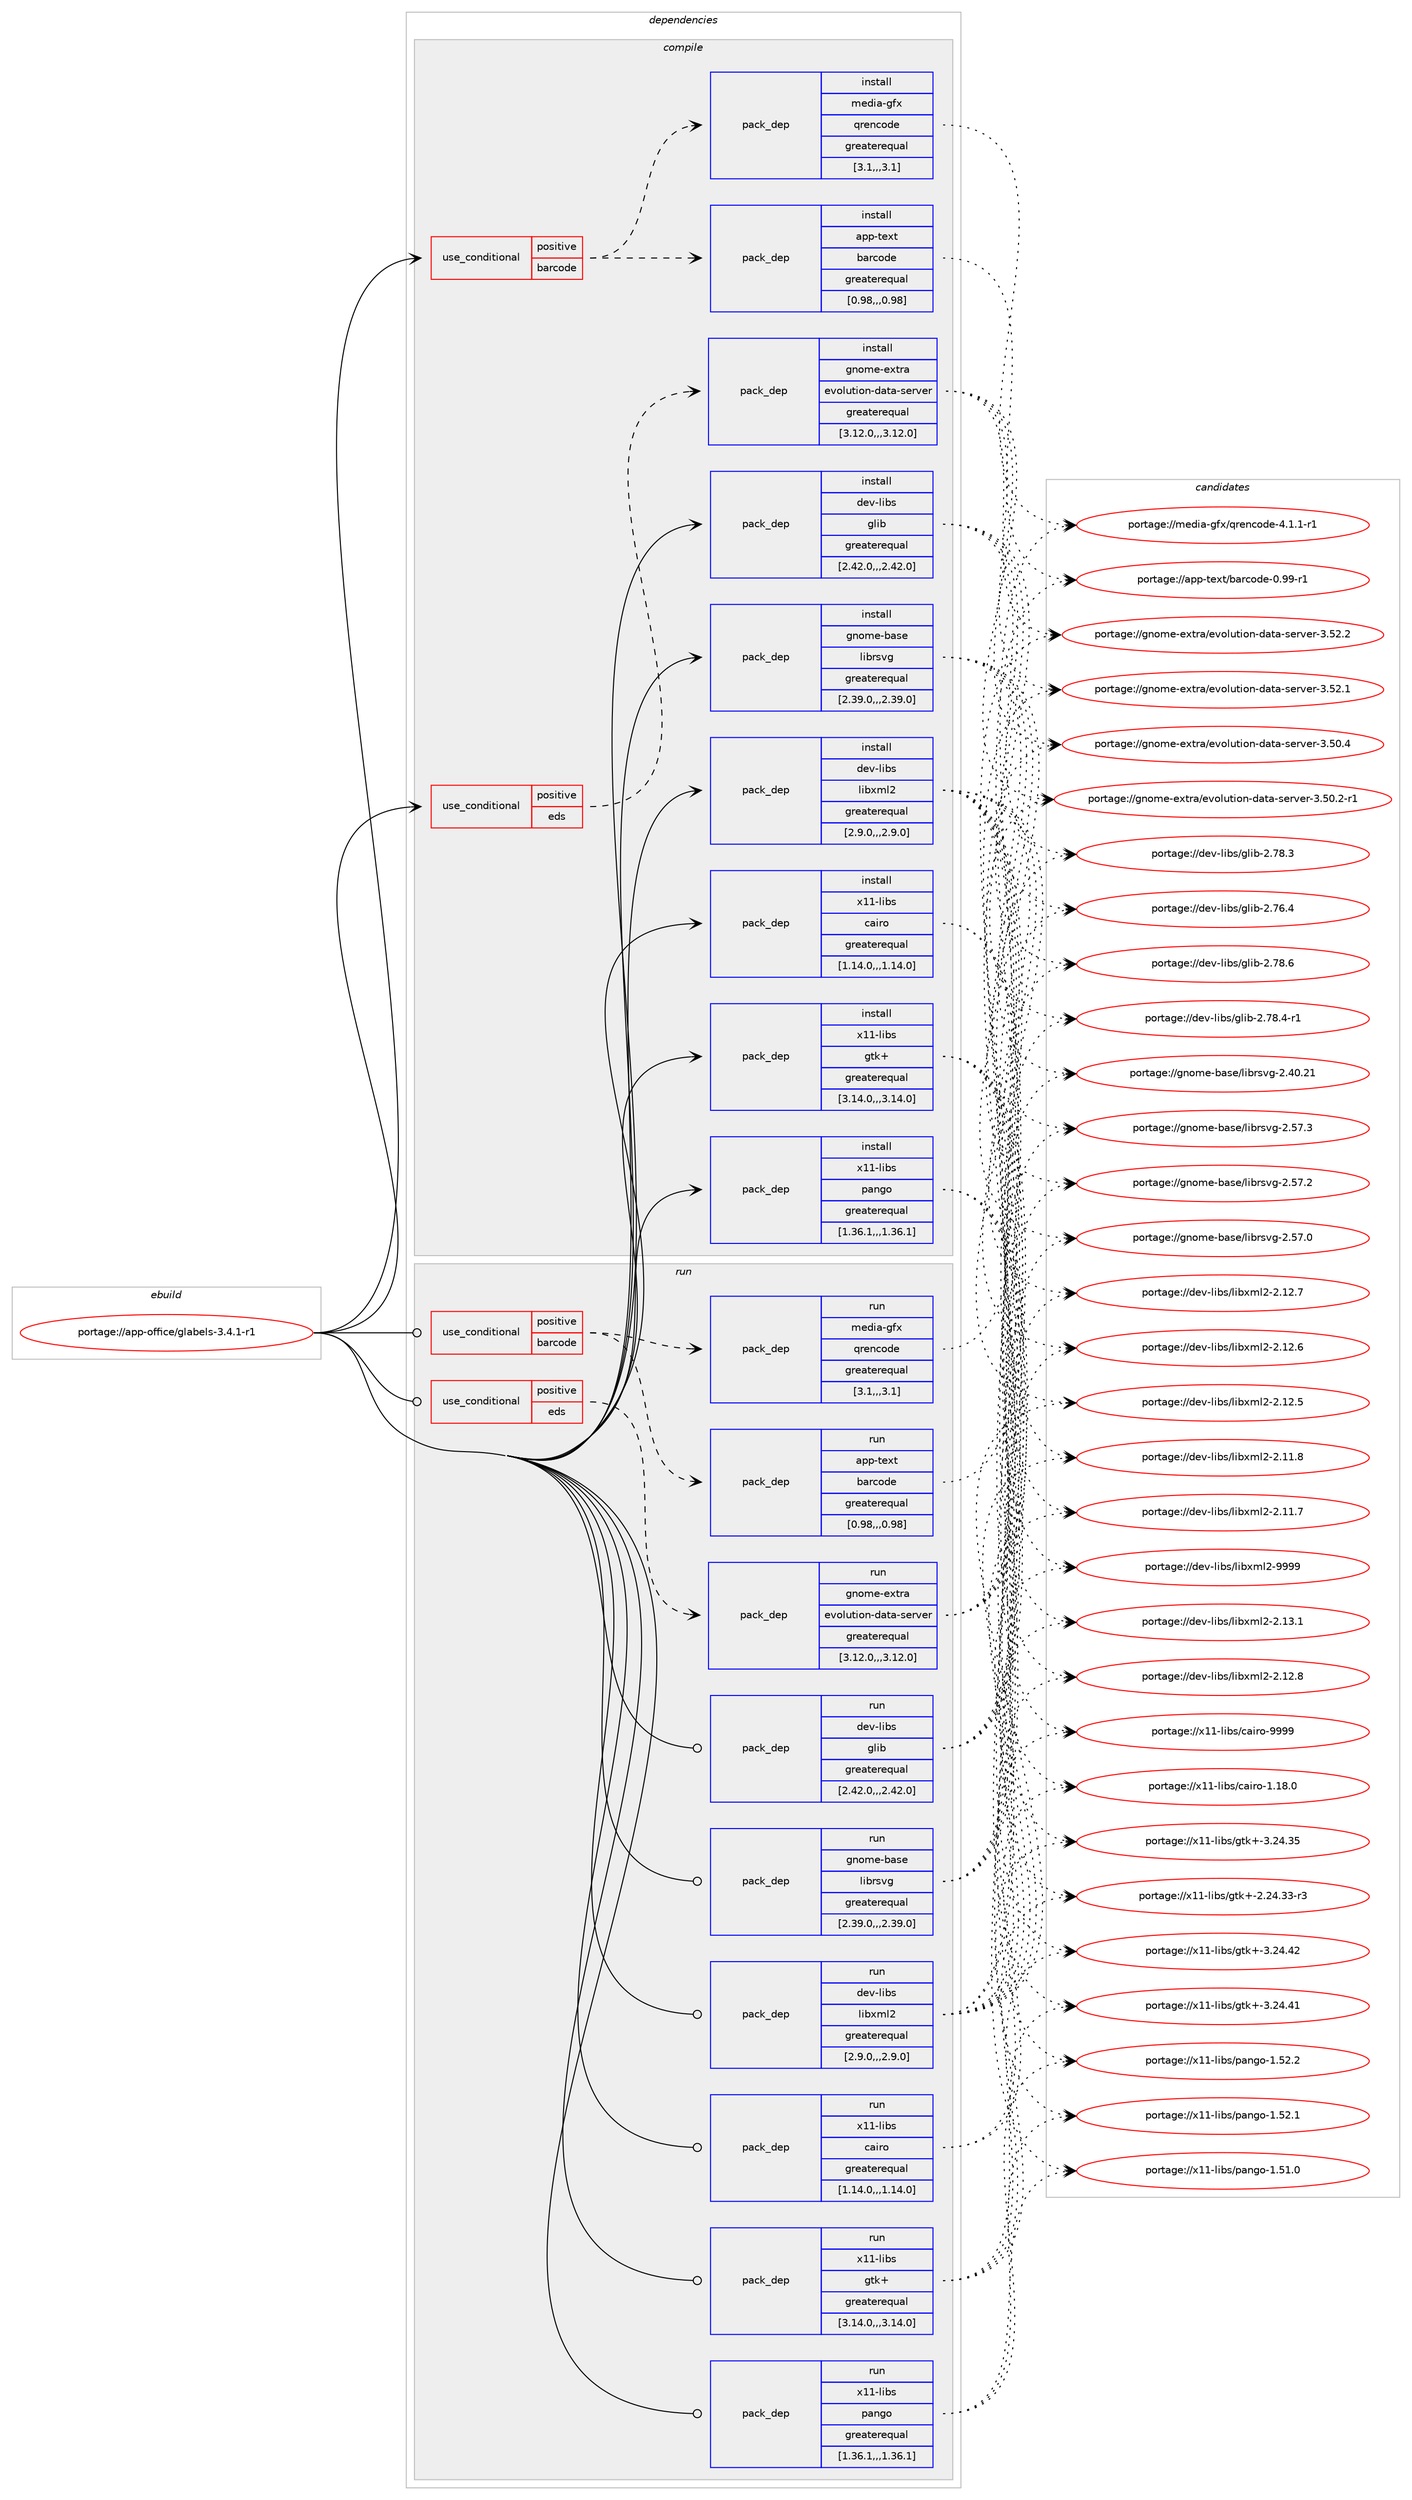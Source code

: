 digraph prolog {

# *************
# Graph options
# *************

newrank=true;
concentrate=true;
compound=true;
graph [rankdir=LR,fontname=Helvetica,fontsize=10,ranksep=1.5];#, ranksep=2.5, nodesep=0.2];
edge  [arrowhead=vee];
node  [fontname=Helvetica,fontsize=10];

# **********
# The ebuild
# **********

subgraph cluster_leftcol {
color=gray;
label=<<i>ebuild</i>>;
id [label="portage://app-office/glabels-3.4.1-r1", color=red, width=4, href="../app-office/glabels-3.4.1-r1.svg"];
}

# ****************
# The dependencies
# ****************

subgraph cluster_midcol {
color=gray;
label=<<i>dependencies</i>>;
subgraph cluster_compile {
fillcolor="#eeeeee";
style=filled;
label=<<i>compile</i>>;
subgraph cond13109 {
dependency45708 [label=<<TABLE BORDER="0" CELLBORDER="1" CELLSPACING="0" CELLPADDING="4"><TR><TD ROWSPAN="3" CELLPADDING="10">use_conditional</TD></TR><TR><TD>positive</TD></TR><TR><TD>barcode</TD></TR></TABLE>>, shape=none, color=red];
subgraph pack32184 {
dependency45709 [label=<<TABLE BORDER="0" CELLBORDER="1" CELLSPACING="0" CELLPADDING="4" WIDTH="220"><TR><TD ROWSPAN="6" CELLPADDING="30">pack_dep</TD></TR><TR><TD WIDTH="110">install</TD></TR><TR><TD>app-text</TD></TR><TR><TD>barcode</TD></TR><TR><TD>greaterequal</TD></TR><TR><TD>[0.98,,,0.98]</TD></TR></TABLE>>, shape=none, color=blue];
}
dependency45708:e -> dependency45709:w [weight=20,style="dashed",arrowhead="vee"];
subgraph pack32185 {
dependency45710 [label=<<TABLE BORDER="0" CELLBORDER="1" CELLSPACING="0" CELLPADDING="4" WIDTH="220"><TR><TD ROWSPAN="6" CELLPADDING="30">pack_dep</TD></TR><TR><TD WIDTH="110">install</TD></TR><TR><TD>media-gfx</TD></TR><TR><TD>qrencode</TD></TR><TR><TD>greaterequal</TD></TR><TR><TD>[3.1,,,3.1]</TD></TR></TABLE>>, shape=none, color=blue];
}
dependency45708:e -> dependency45710:w [weight=20,style="dashed",arrowhead="vee"];
}
id:e -> dependency45708:w [weight=20,style="solid",arrowhead="vee"];
subgraph cond13110 {
dependency45711 [label=<<TABLE BORDER="0" CELLBORDER="1" CELLSPACING="0" CELLPADDING="4"><TR><TD ROWSPAN="3" CELLPADDING="10">use_conditional</TD></TR><TR><TD>positive</TD></TR><TR><TD>eds</TD></TR></TABLE>>, shape=none, color=red];
subgraph pack32186 {
dependency45712 [label=<<TABLE BORDER="0" CELLBORDER="1" CELLSPACING="0" CELLPADDING="4" WIDTH="220"><TR><TD ROWSPAN="6" CELLPADDING="30">pack_dep</TD></TR><TR><TD WIDTH="110">install</TD></TR><TR><TD>gnome-extra</TD></TR><TR><TD>evolution-data-server</TD></TR><TR><TD>greaterequal</TD></TR><TR><TD>[3.12.0,,,3.12.0]</TD></TR></TABLE>>, shape=none, color=blue];
}
dependency45711:e -> dependency45712:w [weight=20,style="dashed",arrowhead="vee"];
}
id:e -> dependency45711:w [weight=20,style="solid",arrowhead="vee"];
subgraph pack32187 {
dependency45713 [label=<<TABLE BORDER="0" CELLBORDER="1" CELLSPACING="0" CELLPADDING="4" WIDTH="220"><TR><TD ROWSPAN="6" CELLPADDING="30">pack_dep</TD></TR><TR><TD WIDTH="110">install</TD></TR><TR><TD>dev-libs</TD></TR><TR><TD>glib</TD></TR><TR><TD>greaterequal</TD></TR><TR><TD>[2.42.0,,,2.42.0]</TD></TR></TABLE>>, shape=none, color=blue];
}
id:e -> dependency45713:w [weight=20,style="solid",arrowhead="vee"];
subgraph pack32188 {
dependency45714 [label=<<TABLE BORDER="0" CELLBORDER="1" CELLSPACING="0" CELLPADDING="4" WIDTH="220"><TR><TD ROWSPAN="6" CELLPADDING="30">pack_dep</TD></TR><TR><TD WIDTH="110">install</TD></TR><TR><TD>dev-libs</TD></TR><TR><TD>libxml2</TD></TR><TR><TD>greaterequal</TD></TR><TR><TD>[2.9.0,,,2.9.0]</TD></TR></TABLE>>, shape=none, color=blue];
}
id:e -> dependency45714:w [weight=20,style="solid",arrowhead="vee"];
subgraph pack32189 {
dependency45715 [label=<<TABLE BORDER="0" CELLBORDER="1" CELLSPACING="0" CELLPADDING="4" WIDTH="220"><TR><TD ROWSPAN="6" CELLPADDING="30">pack_dep</TD></TR><TR><TD WIDTH="110">install</TD></TR><TR><TD>gnome-base</TD></TR><TR><TD>librsvg</TD></TR><TR><TD>greaterequal</TD></TR><TR><TD>[2.39.0,,,2.39.0]</TD></TR></TABLE>>, shape=none, color=blue];
}
id:e -> dependency45715:w [weight=20,style="solid",arrowhead="vee"];
subgraph pack32190 {
dependency45716 [label=<<TABLE BORDER="0" CELLBORDER="1" CELLSPACING="0" CELLPADDING="4" WIDTH="220"><TR><TD ROWSPAN="6" CELLPADDING="30">pack_dep</TD></TR><TR><TD WIDTH="110">install</TD></TR><TR><TD>x11-libs</TD></TR><TR><TD>cairo</TD></TR><TR><TD>greaterequal</TD></TR><TR><TD>[1.14.0,,,1.14.0]</TD></TR></TABLE>>, shape=none, color=blue];
}
id:e -> dependency45716:w [weight=20,style="solid",arrowhead="vee"];
subgraph pack32191 {
dependency45717 [label=<<TABLE BORDER="0" CELLBORDER="1" CELLSPACING="0" CELLPADDING="4" WIDTH="220"><TR><TD ROWSPAN="6" CELLPADDING="30">pack_dep</TD></TR><TR><TD WIDTH="110">install</TD></TR><TR><TD>x11-libs</TD></TR><TR><TD>gtk+</TD></TR><TR><TD>greaterequal</TD></TR><TR><TD>[3.14.0,,,3.14.0]</TD></TR></TABLE>>, shape=none, color=blue];
}
id:e -> dependency45717:w [weight=20,style="solid",arrowhead="vee"];
subgraph pack32192 {
dependency45718 [label=<<TABLE BORDER="0" CELLBORDER="1" CELLSPACING="0" CELLPADDING="4" WIDTH="220"><TR><TD ROWSPAN="6" CELLPADDING="30">pack_dep</TD></TR><TR><TD WIDTH="110">install</TD></TR><TR><TD>x11-libs</TD></TR><TR><TD>pango</TD></TR><TR><TD>greaterequal</TD></TR><TR><TD>[1.36.1,,,1.36.1]</TD></TR></TABLE>>, shape=none, color=blue];
}
id:e -> dependency45718:w [weight=20,style="solid",arrowhead="vee"];
}
subgraph cluster_compileandrun {
fillcolor="#eeeeee";
style=filled;
label=<<i>compile and run</i>>;
}
subgraph cluster_run {
fillcolor="#eeeeee";
style=filled;
label=<<i>run</i>>;
subgraph cond13111 {
dependency45719 [label=<<TABLE BORDER="0" CELLBORDER="1" CELLSPACING="0" CELLPADDING="4"><TR><TD ROWSPAN="3" CELLPADDING="10">use_conditional</TD></TR><TR><TD>positive</TD></TR><TR><TD>barcode</TD></TR></TABLE>>, shape=none, color=red];
subgraph pack32193 {
dependency45720 [label=<<TABLE BORDER="0" CELLBORDER="1" CELLSPACING="0" CELLPADDING="4" WIDTH="220"><TR><TD ROWSPAN="6" CELLPADDING="30">pack_dep</TD></TR><TR><TD WIDTH="110">run</TD></TR><TR><TD>app-text</TD></TR><TR><TD>barcode</TD></TR><TR><TD>greaterequal</TD></TR><TR><TD>[0.98,,,0.98]</TD></TR></TABLE>>, shape=none, color=blue];
}
dependency45719:e -> dependency45720:w [weight=20,style="dashed",arrowhead="vee"];
subgraph pack32194 {
dependency45721 [label=<<TABLE BORDER="0" CELLBORDER="1" CELLSPACING="0" CELLPADDING="4" WIDTH="220"><TR><TD ROWSPAN="6" CELLPADDING="30">pack_dep</TD></TR><TR><TD WIDTH="110">run</TD></TR><TR><TD>media-gfx</TD></TR><TR><TD>qrencode</TD></TR><TR><TD>greaterequal</TD></TR><TR><TD>[3.1,,,3.1]</TD></TR></TABLE>>, shape=none, color=blue];
}
dependency45719:e -> dependency45721:w [weight=20,style="dashed",arrowhead="vee"];
}
id:e -> dependency45719:w [weight=20,style="solid",arrowhead="odot"];
subgraph cond13112 {
dependency45722 [label=<<TABLE BORDER="0" CELLBORDER="1" CELLSPACING="0" CELLPADDING="4"><TR><TD ROWSPAN="3" CELLPADDING="10">use_conditional</TD></TR><TR><TD>positive</TD></TR><TR><TD>eds</TD></TR></TABLE>>, shape=none, color=red];
subgraph pack32195 {
dependency45723 [label=<<TABLE BORDER="0" CELLBORDER="1" CELLSPACING="0" CELLPADDING="4" WIDTH="220"><TR><TD ROWSPAN="6" CELLPADDING="30">pack_dep</TD></TR><TR><TD WIDTH="110">run</TD></TR><TR><TD>gnome-extra</TD></TR><TR><TD>evolution-data-server</TD></TR><TR><TD>greaterequal</TD></TR><TR><TD>[3.12.0,,,3.12.0]</TD></TR></TABLE>>, shape=none, color=blue];
}
dependency45722:e -> dependency45723:w [weight=20,style="dashed",arrowhead="vee"];
}
id:e -> dependency45722:w [weight=20,style="solid",arrowhead="odot"];
subgraph pack32196 {
dependency45724 [label=<<TABLE BORDER="0" CELLBORDER="1" CELLSPACING="0" CELLPADDING="4" WIDTH="220"><TR><TD ROWSPAN="6" CELLPADDING="30">pack_dep</TD></TR><TR><TD WIDTH="110">run</TD></TR><TR><TD>dev-libs</TD></TR><TR><TD>glib</TD></TR><TR><TD>greaterequal</TD></TR><TR><TD>[2.42.0,,,2.42.0]</TD></TR></TABLE>>, shape=none, color=blue];
}
id:e -> dependency45724:w [weight=20,style="solid",arrowhead="odot"];
subgraph pack32197 {
dependency45725 [label=<<TABLE BORDER="0" CELLBORDER="1" CELLSPACING="0" CELLPADDING="4" WIDTH="220"><TR><TD ROWSPAN="6" CELLPADDING="30">pack_dep</TD></TR><TR><TD WIDTH="110">run</TD></TR><TR><TD>dev-libs</TD></TR><TR><TD>libxml2</TD></TR><TR><TD>greaterequal</TD></TR><TR><TD>[2.9.0,,,2.9.0]</TD></TR></TABLE>>, shape=none, color=blue];
}
id:e -> dependency45725:w [weight=20,style="solid",arrowhead="odot"];
subgraph pack32198 {
dependency45726 [label=<<TABLE BORDER="0" CELLBORDER="1" CELLSPACING="0" CELLPADDING="4" WIDTH="220"><TR><TD ROWSPAN="6" CELLPADDING="30">pack_dep</TD></TR><TR><TD WIDTH="110">run</TD></TR><TR><TD>gnome-base</TD></TR><TR><TD>librsvg</TD></TR><TR><TD>greaterequal</TD></TR><TR><TD>[2.39.0,,,2.39.0]</TD></TR></TABLE>>, shape=none, color=blue];
}
id:e -> dependency45726:w [weight=20,style="solid",arrowhead="odot"];
subgraph pack32199 {
dependency45727 [label=<<TABLE BORDER="0" CELLBORDER="1" CELLSPACING="0" CELLPADDING="4" WIDTH="220"><TR><TD ROWSPAN="6" CELLPADDING="30">pack_dep</TD></TR><TR><TD WIDTH="110">run</TD></TR><TR><TD>x11-libs</TD></TR><TR><TD>cairo</TD></TR><TR><TD>greaterequal</TD></TR><TR><TD>[1.14.0,,,1.14.0]</TD></TR></TABLE>>, shape=none, color=blue];
}
id:e -> dependency45727:w [weight=20,style="solid",arrowhead="odot"];
subgraph pack32200 {
dependency45728 [label=<<TABLE BORDER="0" CELLBORDER="1" CELLSPACING="0" CELLPADDING="4" WIDTH="220"><TR><TD ROWSPAN="6" CELLPADDING="30">pack_dep</TD></TR><TR><TD WIDTH="110">run</TD></TR><TR><TD>x11-libs</TD></TR><TR><TD>gtk+</TD></TR><TR><TD>greaterequal</TD></TR><TR><TD>[3.14.0,,,3.14.0]</TD></TR></TABLE>>, shape=none, color=blue];
}
id:e -> dependency45728:w [weight=20,style="solid",arrowhead="odot"];
subgraph pack32201 {
dependency45729 [label=<<TABLE BORDER="0" CELLBORDER="1" CELLSPACING="0" CELLPADDING="4" WIDTH="220"><TR><TD ROWSPAN="6" CELLPADDING="30">pack_dep</TD></TR><TR><TD WIDTH="110">run</TD></TR><TR><TD>x11-libs</TD></TR><TR><TD>pango</TD></TR><TR><TD>greaterequal</TD></TR><TR><TD>[1.36.1,,,1.36.1]</TD></TR></TABLE>>, shape=none, color=blue];
}
id:e -> dependency45729:w [weight=20,style="solid",arrowhead="odot"];
}
}

# **************
# The candidates
# **************

subgraph cluster_choices {
rank=same;
color=gray;
label=<<i>candidates</i>>;

subgraph choice32184 {
color=black;
nodesep=1;
choice97112112451161011201164798971149911110010145484657574511449 [label="portage://app-text/barcode-0.99-r1", color=red, width=4,href="../app-text/barcode-0.99-r1.svg"];
dependency45709:e -> choice97112112451161011201164798971149911110010145484657574511449:w [style=dotted,weight="100"];
}
subgraph choice32185 {
color=black;
nodesep=1;
choice109101100105974510310212047113114101110991111001014552464946494511449 [label="portage://media-gfx/qrencode-4.1.1-r1", color=red, width=4,href="../media-gfx/qrencode-4.1.1-r1.svg"];
dependency45710:e -> choice109101100105974510310212047113114101110991111001014552464946494511449:w [style=dotted,weight="100"];
}
subgraph choice32186 {
color=black;
nodesep=1;
choice1031101111091014510112011611497471011181111081171161051111104510097116974511510111411810111445514653504650 [label="portage://gnome-extra/evolution-data-server-3.52.2", color=red, width=4,href="../gnome-extra/evolution-data-server-3.52.2.svg"];
choice1031101111091014510112011611497471011181111081171161051111104510097116974511510111411810111445514653504649 [label="portage://gnome-extra/evolution-data-server-3.52.1", color=red, width=4,href="../gnome-extra/evolution-data-server-3.52.1.svg"];
choice1031101111091014510112011611497471011181111081171161051111104510097116974511510111411810111445514653484652 [label="portage://gnome-extra/evolution-data-server-3.50.4", color=red, width=4,href="../gnome-extra/evolution-data-server-3.50.4.svg"];
choice10311011110910145101120116114974710111811110811711610511111045100971169745115101114118101114455146534846504511449 [label="portage://gnome-extra/evolution-data-server-3.50.2-r1", color=red, width=4,href="../gnome-extra/evolution-data-server-3.50.2-r1.svg"];
dependency45712:e -> choice1031101111091014510112011611497471011181111081171161051111104510097116974511510111411810111445514653504650:w [style=dotted,weight="100"];
dependency45712:e -> choice1031101111091014510112011611497471011181111081171161051111104510097116974511510111411810111445514653504649:w [style=dotted,weight="100"];
dependency45712:e -> choice1031101111091014510112011611497471011181111081171161051111104510097116974511510111411810111445514653484652:w [style=dotted,weight="100"];
dependency45712:e -> choice10311011110910145101120116114974710111811110811711610511111045100971169745115101114118101114455146534846504511449:w [style=dotted,weight="100"];
}
subgraph choice32187 {
color=black;
nodesep=1;
choice1001011184510810598115471031081059845504655564654 [label="portage://dev-libs/glib-2.78.6", color=red, width=4,href="../dev-libs/glib-2.78.6.svg"];
choice10010111845108105981154710310810598455046555646524511449 [label="portage://dev-libs/glib-2.78.4-r1", color=red, width=4,href="../dev-libs/glib-2.78.4-r1.svg"];
choice1001011184510810598115471031081059845504655564651 [label="portage://dev-libs/glib-2.78.3", color=red, width=4,href="../dev-libs/glib-2.78.3.svg"];
choice1001011184510810598115471031081059845504655544652 [label="portage://dev-libs/glib-2.76.4", color=red, width=4,href="../dev-libs/glib-2.76.4.svg"];
dependency45713:e -> choice1001011184510810598115471031081059845504655564654:w [style=dotted,weight="100"];
dependency45713:e -> choice10010111845108105981154710310810598455046555646524511449:w [style=dotted,weight="100"];
dependency45713:e -> choice1001011184510810598115471031081059845504655564651:w [style=dotted,weight="100"];
dependency45713:e -> choice1001011184510810598115471031081059845504655544652:w [style=dotted,weight="100"];
}
subgraph choice32188 {
color=black;
nodesep=1;
choice10010111845108105981154710810598120109108504557575757 [label="portage://dev-libs/libxml2-9999", color=red, width=4,href="../dev-libs/libxml2-9999.svg"];
choice100101118451081059811547108105981201091085045504649514649 [label="portage://dev-libs/libxml2-2.13.1", color=red, width=4,href="../dev-libs/libxml2-2.13.1.svg"];
choice100101118451081059811547108105981201091085045504649504656 [label="portage://dev-libs/libxml2-2.12.8", color=red, width=4,href="../dev-libs/libxml2-2.12.8.svg"];
choice100101118451081059811547108105981201091085045504649504655 [label="portage://dev-libs/libxml2-2.12.7", color=red, width=4,href="../dev-libs/libxml2-2.12.7.svg"];
choice100101118451081059811547108105981201091085045504649504654 [label="portage://dev-libs/libxml2-2.12.6", color=red, width=4,href="../dev-libs/libxml2-2.12.6.svg"];
choice100101118451081059811547108105981201091085045504649504653 [label="portage://dev-libs/libxml2-2.12.5", color=red, width=4,href="../dev-libs/libxml2-2.12.5.svg"];
choice100101118451081059811547108105981201091085045504649494656 [label="portage://dev-libs/libxml2-2.11.8", color=red, width=4,href="../dev-libs/libxml2-2.11.8.svg"];
choice100101118451081059811547108105981201091085045504649494655 [label="portage://dev-libs/libxml2-2.11.7", color=red, width=4,href="../dev-libs/libxml2-2.11.7.svg"];
dependency45714:e -> choice10010111845108105981154710810598120109108504557575757:w [style=dotted,weight="100"];
dependency45714:e -> choice100101118451081059811547108105981201091085045504649514649:w [style=dotted,weight="100"];
dependency45714:e -> choice100101118451081059811547108105981201091085045504649504656:w [style=dotted,weight="100"];
dependency45714:e -> choice100101118451081059811547108105981201091085045504649504655:w [style=dotted,weight="100"];
dependency45714:e -> choice100101118451081059811547108105981201091085045504649504654:w [style=dotted,weight="100"];
dependency45714:e -> choice100101118451081059811547108105981201091085045504649504653:w [style=dotted,weight="100"];
dependency45714:e -> choice100101118451081059811547108105981201091085045504649494656:w [style=dotted,weight="100"];
dependency45714:e -> choice100101118451081059811547108105981201091085045504649494655:w [style=dotted,weight="100"];
}
subgraph choice32189 {
color=black;
nodesep=1;
choice103110111109101459897115101471081059811411511810345504653554651 [label="portage://gnome-base/librsvg-2.57.3", color=red, width=4,href="../gnome-base/librsvg-2.57.3.svg"];
choice103110111109101459897115101471081059811411511810345504653554650 [label="portage://gnome-base/librsvg-2.57.2", color=red, width=4,href="../gnome-base/librsvg-2.57.2.svg"];
choice103110111109101459897115101471081059811411511810345504653554648 [label="portage://gnome-base/librsvg-2.57.0", color=red, width=4,href="../gnome-base/librsvg-2.57.0.svg"];
choice10311011110910145989711510147108105981141151181034550465248465049 [label="portage://gnome-base/librsvg-2.40.21", color=red, width=4,href="../gnome-base/librsvg-2.40.21.svg"];
dependency45715:e -> choice103110111109101459897115101471081059811411511810345504653554651:w [style=dotted,weight="100"];
dependency45715:e -> choice103110111109101459897115101471081059811411511810345504653554650:w [style=dotted,weight="100"];
dependency45715:e -> choice103110111109101459897115101471081059811411511810345504653554648:w [style=dotted,weight="100"];
dependency45715:e -> choice10311011110910145989711510147108105981141151181034550465248465049:w [style=dotted,weight="100"];
}
subgraph choice32190 {
color=black;
nodesep=1;
choice120494945108105981154799971051141114557575757 [label="portage://x11-libs/cairo-9999", color=red, width=4,href="../x11-libs/cairo-9999.svg"];
choice1204949451081059811547999710511411145494649564648 [label="portage://x11-libs/cairo-1.18.0", color=red, width=4,href="../x11-libs/cairo-1.18.0.svg"];
dependency45716:e -> choice120494945108105981154799971051141114557575757:w [style=dotted,weight="100"];
dependency45716:e -> choice1204949451081059811547999710511411145494649564648:w [style=dotted,weight="100"];
}
subgraph choice32191 {
color=black;
nodesep=1;
choice1204949451081059811547103116107434551465052465250 [label="portage://x11-libs/gtk+-3.24.42", color=red, width=4,href="../x11-libs/gtk+-3.24.42.svg"];
choice1204949451081059811547103116107434551465052465249 [label="portage://x11-libs/gtk+-3.24.41", color=red, width=4,href="../x11-libs/gtk+-3.24.41.svg"];
choice1204949451081059811547103116107434551465052465153 [label="portage://x11-libs/gtk+-3.24.35", color=red, width=4,href="../x11-libs/gtk+-3.24.35.svg"];
choice12049494510810598115471031161074345504650524651514511451 [label="portage://x11-libs/gtk+-2.24.33-r3", color=red, width=4,href="../x11-libs/gtk+-2.24.33-r3.svg"];
dependency45717:e -> choice1204949451081059811547103116107434551465052465250:w [style=dotted,weight="100"];
dependency45717:e -> choice1204949451081059811547103116107434551465052465249:w [style=dotted,weight="100"];
dependency45717:e -> choice1204949451081059811547103116107434551465052465153:w [style=dotted,weight="100"];
dependency45717:e -> choice12049494510810598115471031161074345504650524651514511451:w [style=dotted,weight="100"];
}
subgraph choice32192 {
color=black;
nodesep=1;
choice12049494510810598115471129711010311145494653504650 [label="portage://x11-libs/pango-1.52.2", color=red, width=4,href="../x11-libs/pango-1.52.2.svg"];
choice12049494510810598115471129711010311145494653504649 [label="portage://x11-libs/pango-1.52.1", color=red, width=4,href="../x11-libs/pango-1.52.1.svg"];
choice12049494510810598115471129711010311145494653494648 [label="portage://x11-libs/pango-1.51.0", color=red, width=4,href="../x11-libs/pango-1.51.0.svg"];
dependency45718:e -> choice12049494510810598115471129711010311145494653504650:w [style=dotted,weight="100"];
dependency45718:e -> choice12049494510810598115471129711010311145494653504649:w [style=dotted,weight="100"];
dependency45718:e -> choice12049494510810598115471129711010311145494653494648:w [style=dotted,weight="100"];
}
subgraph choice32193 {
color=black;
nodesep=1;
choice97112112451161011201164798971149911110010145484657574511449 [label="portage://app-text/barcode-0.99-r1", color=red, width=4,href="../app-text/barcode-0.99-r1.svg"];
dependency45720:e -> choice97112112451161011201164798971149911110010145484657574511449:w [style=dotted,weight="100"];
}
subgraph choice32194 {
color=black;
nodesep=1;
choice109101100105974510310212047113114101110991111001014552464946494511449 [label="portage://media-gfx/qrencode-4.1.1-r1", color=red, width=4,href="../media-gfx/qrencode-4.1.1-r1.svg"];
dependency45721:e -> choice109101100105974510310212047113114101110991111001014552464946494511449:w [style=dotted,weight="100"];
}
subgraph choice32195 {
color=black;
nodesep=1;
choice1031101111091014510112011611497471011181111081171161051111104510097116974511510111411810111445514653504650 [label="portage://gnome-extra/evolution-data-server-3.52.2", color=red, width=4,href="../gnome-extra/evolution-data-server-3.52.2.svg"];
choice1031101111091014510112011611497471011181111081171161051111104510097116974511510111411810111445514653504649 [label="portage://gnome-extra/evolution-data-server-3.52.1", color=red, width=4,href="../gnome-extra/evolution-data-server-3.52.1.svg"];
choice1031101111091014510112011611497471011181111081171161051111104510097116974511510111411810111445514653484652 [label="portage://gnome-extra/evolution-data-server-3.50.4", color=red, width=4,href="../gnome-extra/evolution-data-server-3.50.4.svg"];
choice10311011110910145101120116114974710111811110811711610511111045100971169745115101114118101114455146534846504511449 [label="portage://gnome-extra/evolution-data-server-3.50.2-r1", color=red, width=4,href="../gnome-extra/evolution-data-server-3.50.2-r1.svg"];
dependency45723:e -> choice1031101111091014510112011611497471011181111081171161051111104510097116974511510111411810111445514653504650:w [style=dotted,weight="100"];
dependency45723:e -> choice1031101111091014510112011611497471011181111081171161051111104510097116974511510111411810111445514653504649:w [style=dotted,weight="100"];
dependency45723:e -> choice1031101111091014510112011611497471011181111081171161051111104510097116974511510111411810111445514653484652:w [style=dotted,weight="100"];
dependency45723:e -> choice10311011110910145101120116114974710111811110811711610511111045100971169745115101114118101114455146534846504511449:w [style=dotted,weight="100"];
}
subgraph choice32196 {
color=black;
nodesep=1;
choice1001011184510810598115471031081059845504655564654 [label="portage://dev-libs/glib-2.78.6", color=red, width=4,href="../dev-libs/glib-2.78.6.svg"];
choice10010111845108105981154710310810598455046555646524511449 [label="portage://dev-libs/glib-2.78.4-r1", color=red, width=4,href="../dev-libs/glib-2.78.4-r1.svg"];
choice1001011184510810598115471031081059845504655564651 [label="portage://dev-libs/glib-2.78.3", color=red, width=4,href="../dev-libs/glib-2.78.3.svg"];
choice1001011184510810598115471031081059845504655544652 [label="portage://dev-libs/glib-2.76.4", color=red, width=4,href="../dev-libs/glib-2.76.4.svg"];
dependency45724:e -> choice1001011184510810598115471031081059845504655564654:w [style=dotted,weight="100"];
dependency45724:e -> choice10010111845108105981154710310810598455046555646524511449:w [style=dotted,weight="100"];
dependency45724:e -> choice1001011184510810598115471031081059845504655564651:w [style=dotted,weight="100"];
dependency45724:e -> choice1001011184510810598115471031081059845504655544652:w [style=dotted,weight="100"];
}
subgraph choice32197 {
color=black;
nodesep=1;
choice10010111845108105981154710810598120109108504557575757 [label="portage://dev-libs/libxml2-9999", color=red, width=4,href="../dev-libs/libxml2-9999.svg"];
choice100101118451081059811547108105981201091085045504649514649 [label="portage://dev-libs/libxml2-2.13.1", color=red, width=4,href="../dev-libs/libxml2-2.13.1.svg"];
choice100101118451081059811547108105981201091085045504649504656 [label="portage://dev-libs/libxml2-2.12.8", color=red, width=4,href="../dev-libs/libxml2-2.12.8.svg"];
choice100101118451081059811547108105981201091085045504649504655 [label="portage://dev-libs/libxml2-2.12.7", color=red, width=4,href="../dev-libs/libxml2-2.12.7.svg"];
choice100101118451081059811547108105981201091085045504649504654 [label="portage://dev-libs/libxml2-2.12.6", color=red, width=4,href="../dev-libs/libxml2-2.12.6.svg"];
choice100101118451081059811547108105981201091085045504649504653 [label="portage://dev-libs/libxml2-2.12.5", color=red, width=4,href="../dev-libs/libxml2-2.12.5.svg"];
choice100101118451081059811547108105981201091085045504649494656 [label="portage://dev-libs/libxml2-2.11.8", color=red, width=4,href="../dev-libs/libxml2-2.11.8.svg"];
choice100101118451081059811547108105981201091085045504649494655 [label="portage://dev-libs/libxml2-2.11.7", color=red, width=4,href="../dev-libs/libxml2-2.11.7.svg"];
dependency45725:e -> choice10010111845108105981154710810598120109108504557575757:w [style=dotted,weight="100"];
dependency45725:e -> choice100101118451081059811547108105981201091085045504649514649:w [style=dotted,weight="100"];
dependency45725:e -> choice100101118451081059811547108105981201091085045504649504656:w [style=dotted,weight="100"];
dependency45725:e -> choice100101118451081059811547108105981201091085045504649504655:w [style=dotted,weight="100"];
dependency45725:e -> choice100101118451081059811547108105981201091085045504649504654:w [style=dotted,weight="100"];
dependency45725:e -> choice100101118451081059811547108105981201091085045504649504653:w [style=dotted,weight="100"];
dependency45725:e -> choice100101118451081059811547108105981201091085045504649494656:w [style=dotted,weight="100"];
dependency45725:e -> choice100101118451081059811547108105981201091085045504649494655:w [style=dotted,weight="100"];
}
subgraph choice32198 {
color=black;
nodesep=1;
choice103110111109101459897115101471081059811411511810345504653554651 [label="portage://gnome-base/librsvg-2.57.3", color=red, width=4,href="../gnome-base/librsvg-2.57.3.svg"];
choice103110111109101459897115101471081059811411511810345504653554650 [label="portage://gnome-base/librsvg-2.57.2", color=red, width=4,href="../gnome-base/librsvg-2.57.2.svg"];
choice103110111109101459897115101471081059811411511810345504653554648 [label="portage://gnome-base/librsvg-2.57.0", color=red, width=4,href="../gnome-base/librsvg-2.57.0.svg"];
choice10311011110910145989711510147108105981141151181034550465248465049 [label="portage://gnome-base/librsvg-2.40.21", color=red, width=4,href="../gnome-base/librsvg-2.40.21.svg"];
dependency45726:e -> choice103110111109101459897115101471081059811411511810345504653554651:w [style=dotted,weight="100"];
dependency45726:e -> choice103110111109101459897115101471081059811411511810345504653554650:w [style=dotted,weight="100"];
dependency45726:e -> choice103110111109101459897115101471081059811411511810345504653554648:w [style=dotted,weight="100"];
dependency45726:e -> choice10311011110910145989711510147108105981141151181034550465248465049:w [style=dotted,weight="100"];
}
subgraph choice32199 {
color=black;
nodesep=1;
choice120494945108105981154799971051141114557575757 [label="portage://x11-libs/cairo-9999", color=red, width=4,href="../x11-libs/cairo-9999.svg"];
choice1204949451081059811547999710511411145494649564648 [label="portage://x11-libs/cairo-1.18.0", color=red, width=4,href="../x11-libs/cairo-1.18.0.svg"];
dependency45727:e -> choice120494945108105981154799971051141114557575757:w [style=dotted,weight="100"];
dependency45727:e -> choice1204949451081059811547999710511411145494649564648:w [style=dotted,weight="100"];
}
subgraph choice32200 {
color=black;
nodesep=1;
choice1204949451081059811547103116107434551465052465250 [label="portage://x11-libs/gtk+-3.24.42", color=red, width=4,href="../x11-libs/gtk+-3.24.42.svg"];
choice1204949451081059811547103116107434551465052465249 [label="portage://x11-libs/gtk+-3.24.41", color=red, width=4,href="../x11-libs/gtk+-3.24.41.svg"];
choice1204949451081059811547103116107434551465052465153 [label="portage://x11-libs/gtk+-3.24.35", color=red, width=4,href="../x11-libs/gtk+-3.24.35.svg"];
choice12049494510810598115471031161074345504650524651514511451 [label="portage://x11-libs/gtk+-2.24.33-r3", color=red, width=4,href="../x11-libs/gtk+-2.24.33-r3.svg"];
dependency45728:e -> choice1204949451081059811547103116107434551465052465250:w [style=dotted,weight="100"];
dependency45728:e -> choice1204949451081059811547103116107434551465052465249:w [style=dotted,weight="100"];
dependency45728:e -> choice1204949451081059811547103116107434551465052465153:w [style=dotted,weight="100"];
dependency45728:e -> choice12049494510810598115471031161074345504650524651514511451:w [style=dotted,weight="100"];
}
subgraph choice32201 {
color=black;
nodesep=1;
choice12049494510810598115471129711010311145494653504650 [label="portage://x11-libs/pango-1.52.2", color=red, width=4,href="../x11-libs/pango-1.52.2.svg"];
choice12049494510810598115471129711010311145494653504649 [label="portage://x11-libs/pango-1.52.1", color=red, width=4,href="../x11-libs/pango-1.52.1.svg"];
choice12049494510810598115471129711010311145494653494648 [label="portage://x11-libs/pango-1.51.0", color=red, width=4,href="../x11-libs/pango-1.51.0.svg"];
dependency45729:e -> choice12049494510810598115471129711010311145494653504650:w [style=dotted,weight="100"];
dependency45729:e -> choice12049494510810598115471129711010311145494653504649:w [style=dotted,weight="100"];
dependency45729:e -> choice12049494510810598115471129711010311145494653494648:w [style=dotted,weight="100"];
}
}

}
